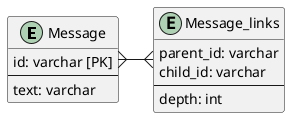 ・課題1
  ・スレッド直下1つだけを取得する場合は問題ないが、
    スレッド全てのメッセージを取得する場合、再起的なクエリが必要

・課題2
@startuml

entity "Message" as message {
    id: varchar [PK]
    --
    text: varchar
}

entity "Message_links" as message_links {
    parent_id: varchar
    child_id: varchar
    --
    depth: int
}

message }-ri-{ message_links

@enduml

・課題3
  ・ブログ記事に対するコメントを1つ前のコメントで親子づけした場合

参考
SQL アンチパターン 2章 ナイーブツリー(素朴な木)
